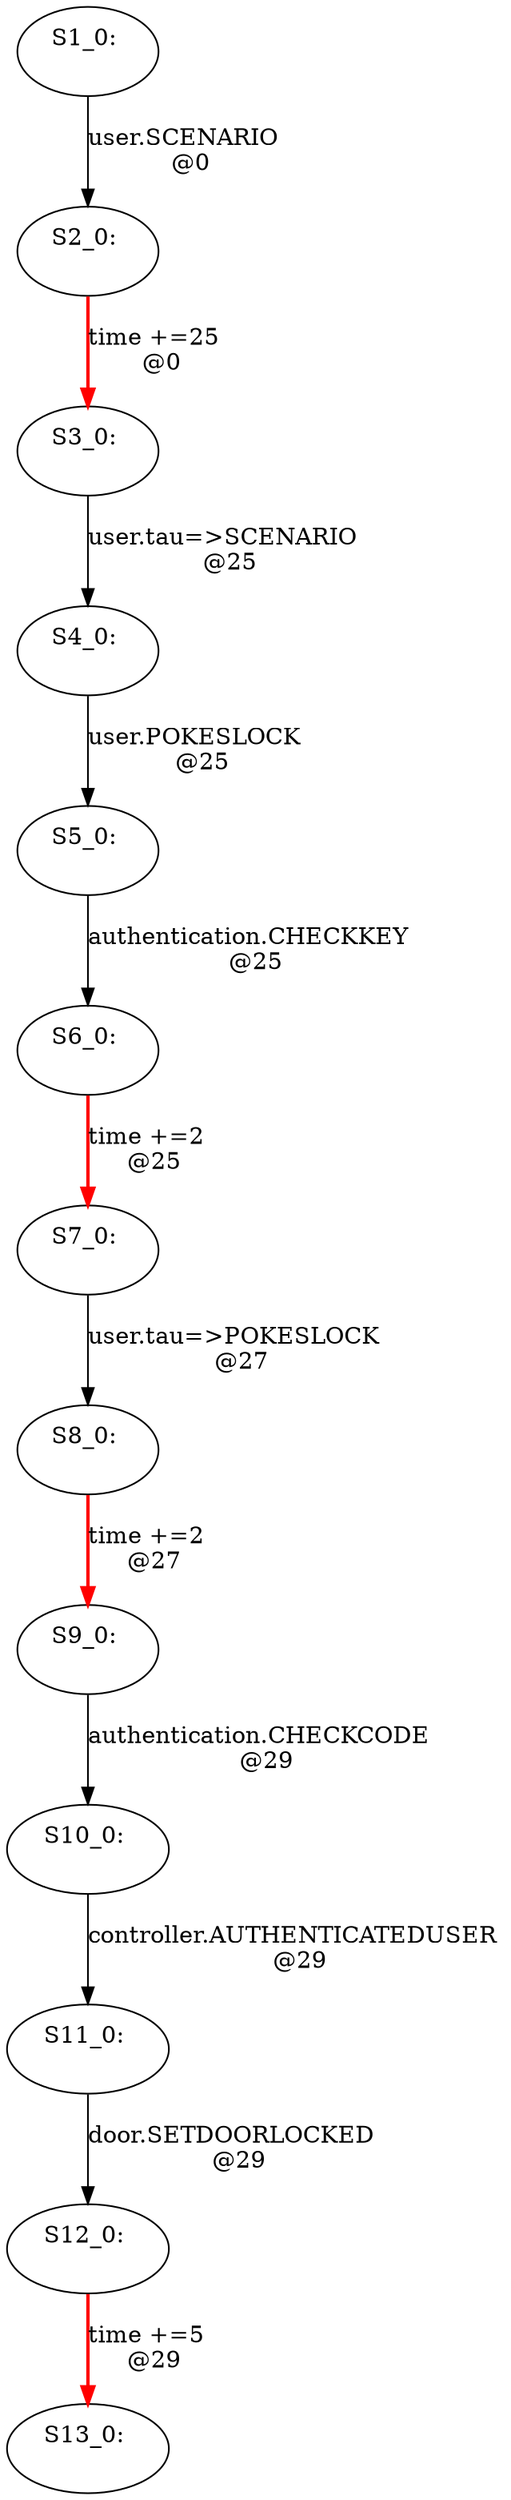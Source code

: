 digraph html {
S1_0[label="S1_0: \n "];
S2_0[label="S2_0: \n "];
S3_0[label="S3_0: \n "];
S2_0 -> S3_0[label="time +=25 \n @0", style="bold", color="red"];
S1_0 -> S2_0[label="user.SCENARIO \n @0"];
S4_0[label="S4_0: \n "];
S3_0 -> S4_0[label="user.tau=>SCENARIO \n @25"];
S5_0[label="S5_0: \n "];
S4_0 -> S5_0[label="user.POKESLOCK \n @25"];
S6_0[label="S6_0: \n "];
S7_0[label="S7_0: \n "];
S6_0 -> S7_0[label="time +=2 \n @25", style="bold", color="red"];
S5_0 -> S6_0[label="authentication.CHECKKEY \n @25"];
S8_0[label="S8_0: \n "];
S9_0[label="S9_0: \n "];
S8_0 -> S9_0[label="time +=2 \n @27", style="bold", color="red"];
S7_0 -> S8_0[label="user.tau=>POKESLOCK \n @27"];
S10_0[label="S10_0: \n "];
S9_0 -> S10_0[label="authentication.CHECKCODE \n @29"];
S11_0[label="S11_0: \n "];
S10_0 -> S11_0[label="controller.AUTHENTICATEDUSER \n @29"];
S12_0[label="S12_0: \n "];
S13_0[label="S13_0: \n "];
S12_0 -> S13_0[label="time +=5 \n @29", style="bold", color="red"];
S11_0 -> S12_0[label="door.SETDOORLOCKED \n @29"];
}